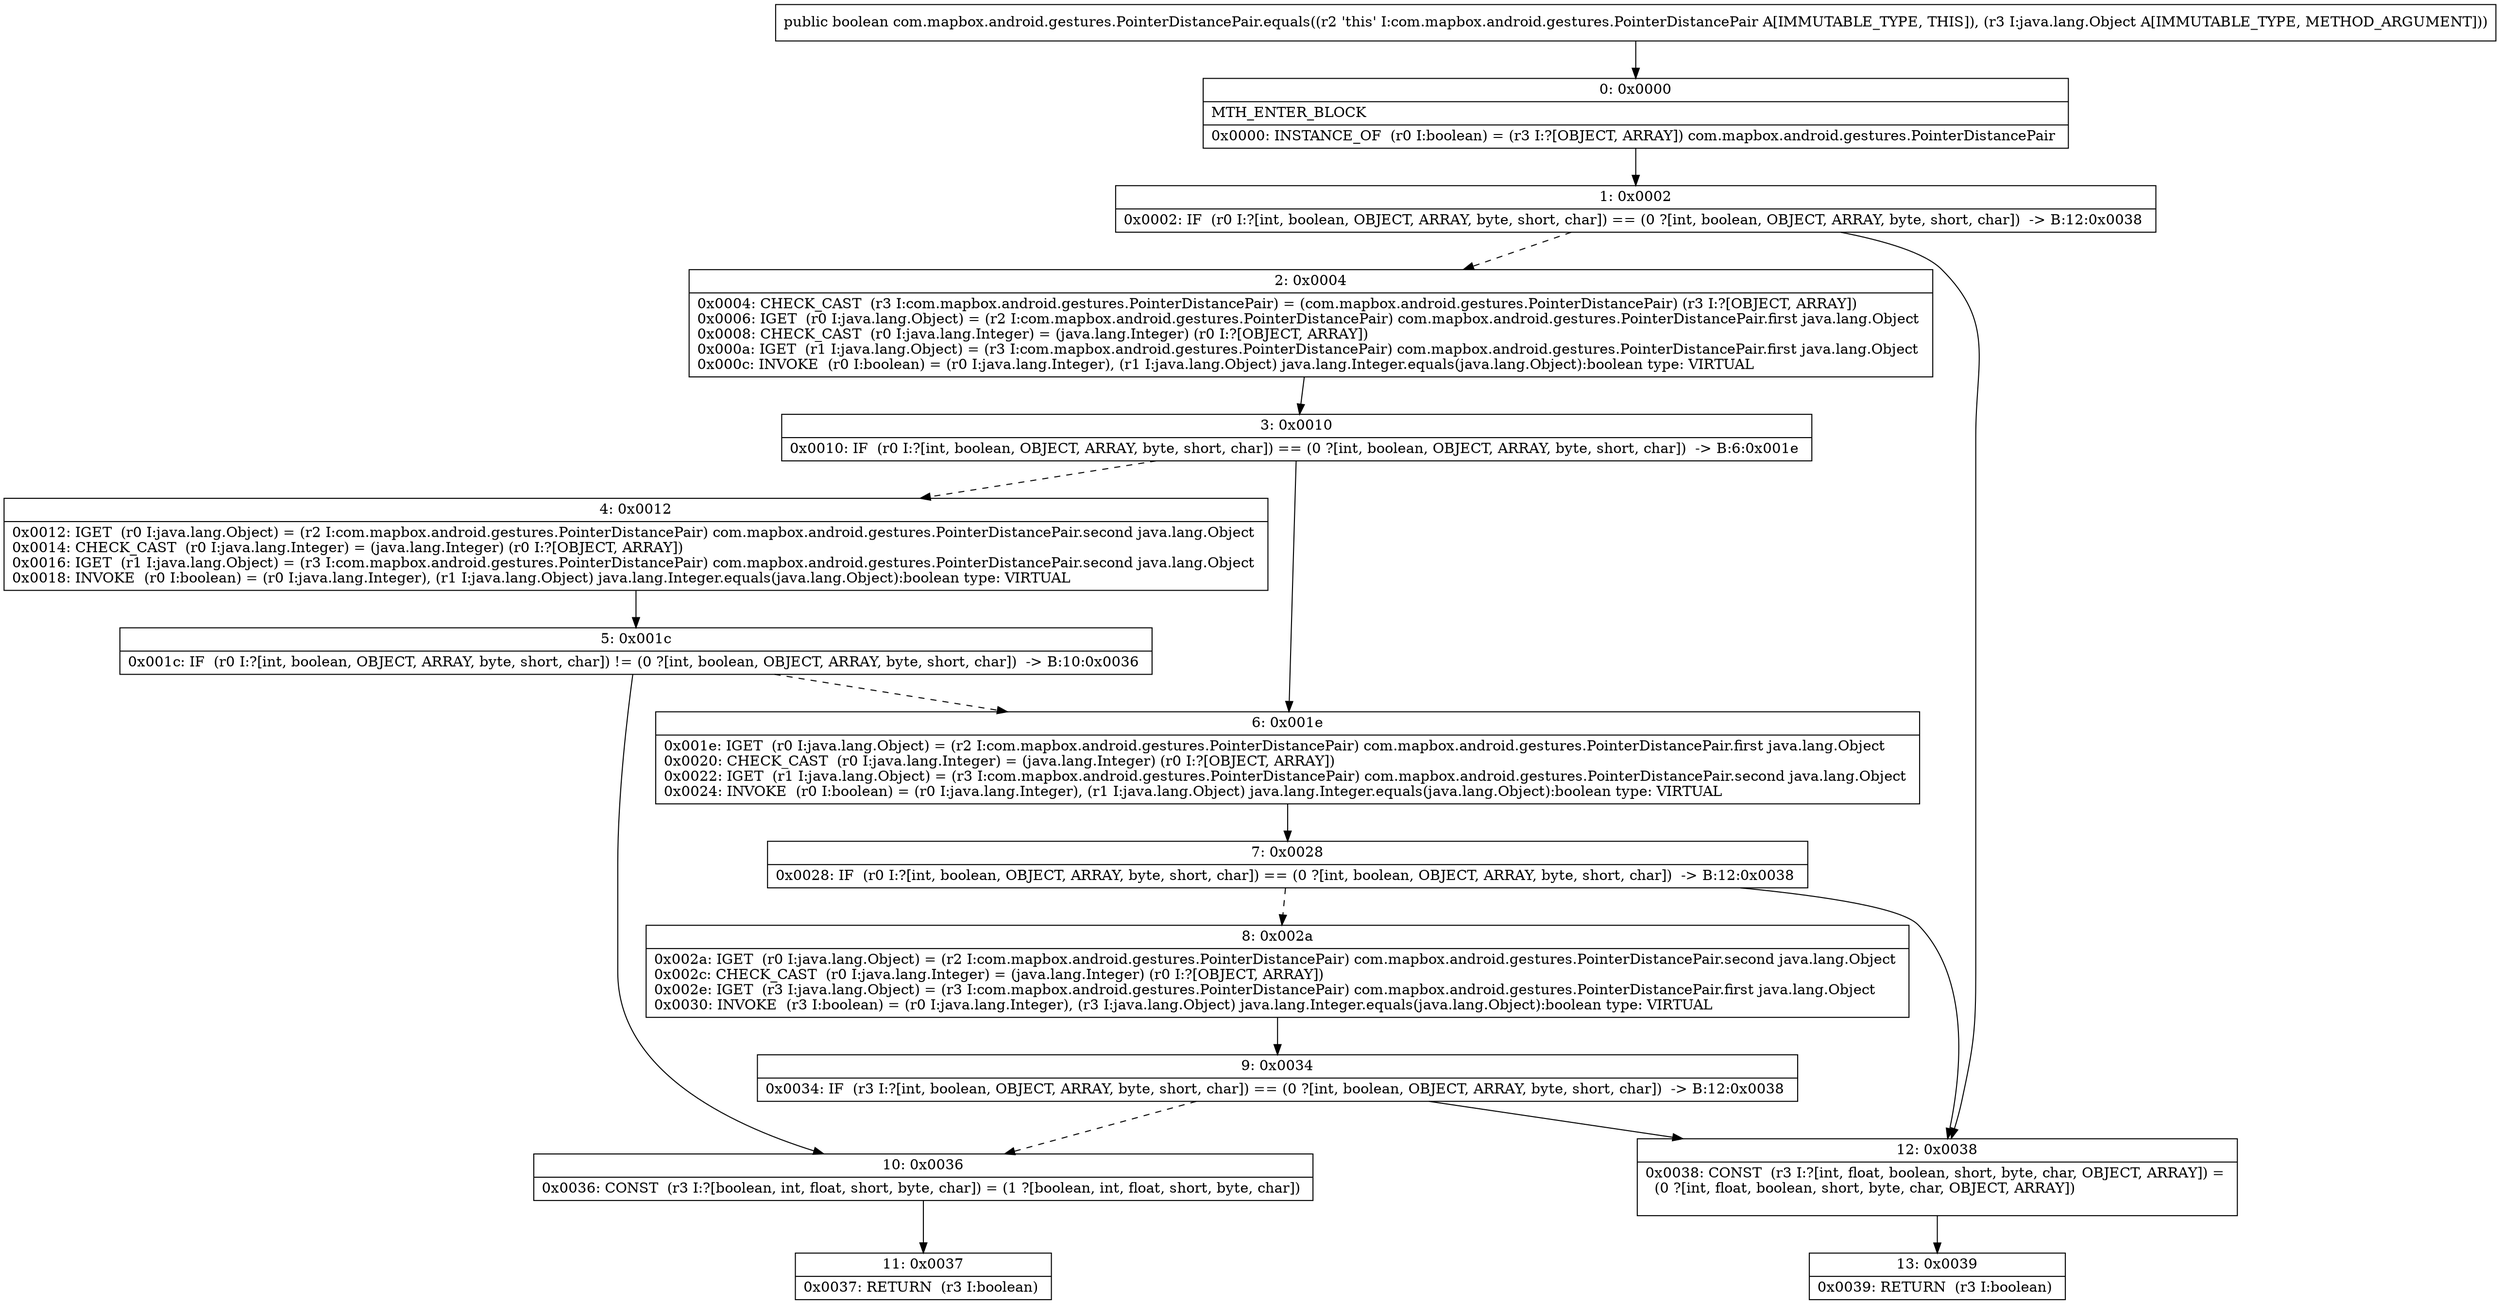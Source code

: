 digraph "CFG forcom.mapbox.android.gestures.PointerDistancePair.equals(Ljava\/lang\/Object;)Z" {
Node_0 [shape=record,label="{0\:\ 0x0000|MTH_ENTER_BLOCK\l|0x0000: INSTANCE_OF  (r0 I:boolean) = (r3 I:?[OBJECT, ARRAY]) com.mapbox.android.gestures.PointerDistancePair \l}"];
Node_1 [shape=record,label="{1\:\ 0x0002|0x0002: IF  (r0 I:?[int, boolean, OBJECT, ARRAY, byte, short, char]) == (0 ?[int, boolean, OBJECT, ARRAY, byte, short, char])  \-\> B:12:0x0038 \l}"];
Node_2 [shape=record,label="{2\:\ 0x0004|0x0004: CHECK_CAST  (r3 I:com.mapbox.android.gestures.PointerDistancePair) = (com.mapbox.android.gestures.PointerDistancePair) (r3 I:?[OBJECT, ARRAY]) \l0x0006: IGET  (r0 I:java.lang.Object) = (r2 I:com.mapbox.android.gestures.PointerDistancePair) com.mapbox.android.gestures.PointerDistancePair.first java.lang.Object \l0x0008: CHECK_CAST  (r0 I:java.lang.Integer) = (java.lang.Integer) (r0 I:?[OBJECT, ARRAY]) \l0x000a: IGET  (r1 I:java.lang.Object) = (r3 I:com.mapbox.android.gestures.PointerDistancePair) com.mapbox.android.gestures.PointerDistancePair.first java.lang.Object \l0x000c: INVOKE  (r0 I:boolean) = (r0 I:java.lang.Integer), (r1 I:java.lang.Object) java.lang.Integer.equals(java.lang.Object):boolean type: VIRTUAL \l}"];
Node_3 [shape=record,label="{3\:\ 0x0010|0x0010: IF  (r0 I:?[int, boolean, OBJECT, ARRAY, byte, short, char]) == (0 ?[int, boolean, OBJECT, ARRAY, byte, short, char])  \-\> B:6:0x001e \l}"];
Node_4 [shape=record,label="{4\:\ 0x0012|0x0012: IGET  (r0 I:java.lang.Object) = (r2 I:com.mapbox.android.gestures.PointerDistancePair) com.mapbox.android.gestures.PointerDistancePair.second java.lang.Object \l0x0014: CHECK_CAST  (r0 I:java.lang.Integer) = (java.lang.Integer) (r0 I:?[OBJECT, ARRAY]) \l0x0016: IGET  (r1 I:java.lang.Object) = (r3 I:com.mapbox.android.gestures.PointerDistancePair) com.mapbox.android.gestures.PointerDistancePair.second java.lang.Object \l0x0018: INVOKE  (r0 I:boolean) = (r0 I:java.lang.Integer), (r1 I:java.lang.Object) java.lang.Integer.equals(java.lang.Object):boolean type: VIRTUAL \l}"];
Node_5 [shape=record,label="{5\:\ 0x001c|0x001c: IF  (r0 I:?[int, boolean, OBJECT, ARRAY, byte, short, char]) != (0 ?[int, boolean, OBJECT, ARRAY, byte, short, char])  \-\> B:10:0x0036 \l}"];
Node_6 [shape=record,label="{6\:\ 0x001e|0x001e: IGET  (r0 I:java.lang.Object) = (r2 I:com.mapbox.android.gestures.PointerDistancePair) com.mapbox.android.gestures.PointerDistancePair.first java.lang.Object \l0x0020: CHECK_CAST  (r0 I:java.lang.Integer) = (java.lang.Integer) (r0 I:?[OBJECT, ARRAY]) \l0x0022: IGET  (r1 I:java.lang.Object) = (r3 I:com.mapbox.android.gestures.PointerDistancePair) com.mapbox.android.gestures.PointerDistancePair.second java.lang.Object \l0x0024: INVOKE  (r0 I:boolean) = (r0 I:java.lang.Integer), (r1 I:java.lang.Object) java.lang.Integer.equals(java.lang.Object):boolean type: VIRTUAL \l}"];
Node_7 [shape=record,label="{7\:\ 0x0028|0x0028: IF  (r0 I:?[int, boolean, OBJECT, ARRAY, byte, short, char]) == (0 ?[int, boolean, OBJECT, ARRAY, byte, short, char])  \-\> B:12:0x0038 \l}"];
Node_8 [shape=record,label="{8\:\ 0x002a|0x002a: IGET  (r0 I:java.lang.Object) = (r2 I:com.mapbox.android.gestures.PointerDistancePair) com.mapbox.android.gestures.PointerDistancePair.second java.lang.Object \l0x002c: CHECK_CAST  (r0 I:java.lang.Integer) = (java.lang.Integer) (r0 I:?[OBJECT, ARRAY]) \l0x002e: IGET  (r3 I:java.lang.Object) = (r3 I:com.mapbox.android.gestures.PointerDistancePair) com.mapbox.android.gestures.PointerDistancePair.first java.lang.Object \l0x0030: INVOKE  (r3 I:boolean) = (r0 I:java.lang.Integer), (r3 I:java.lang.Object) java.lang.Integer.equals(java.lang.Object):boolean type: VIRTUAL \l}"];
Node_9 [shape=record,label="{9\:\ 0x0034|0x0034: IF  (r3 I:?[int, boolean, OBJECT, ARRAY, byte, short, char]) == (0 ?[int, boolean, OBJECT, ARRAY, byte, short, char])  \-\> B:12:0x0038 \l}"];
Node_10 [shape=record,label="{10\:\ 0x0036|0x0036: CONST  (r3 I:?[boolean, int, float, short, byte, char]) = (1 ?[boolean, int, float, short, byte, char]) \l}"];
Node_11 [shape=record,label="{11\:\ 0x0037|0x0037: RETURN  (r3 I:boolean) \l}"];
Node_12 [shape=record,label="{12\:\ 0x0038|0x0038: CONST  (r3 I:?[int, float, boolean, short, byte, char, OBJECT, ARRAY]) = \l  (0 ?[int, float, boolean, short, byte, char, OBJECT, ARRAY])\l \l}"];
Node_13 [shape=record,label="{13\:\ 0x0039|0x0039: RETURN  (r3 I:boolean) \l}"];
MethodNode[shape=record,label="{public boolean com.mapbox.android.gestures.PointerDistancePair.equals((r2 'this' I:com.mapbox.android.gestures.PointerDistancePair A[IMMUTABLE_TYPE, THIS]), (r3 I:java.lang.Object A[IMMUTABLE_TYPE, METHOD_ARGUMENT])) }"];
MethodNode -> Node_0;
Node_0 -> Node_1;
Node_1 -> Node_2[style=dashed];
Node_1 -> Node_12;
Node_2 -> Node_3;
Node_3 -> Node_4[style=dashed];
Node_3 -> Node_6;
Node_4 -> Node_5;
Node_5 -> Node_6[style=dashed];
Node_5 -> Node_10;
Node_6 -> Node_7;
Node_7 -> Node_8[style=dashed];
Node_7 -> Node_12;
Node_8 -> Node_9;
Node_9 -> Node_10[style=dashed];
Node_9 -> Node_12;
Node_10 -> Node_11;
Node_12 -> Node_13;
}

